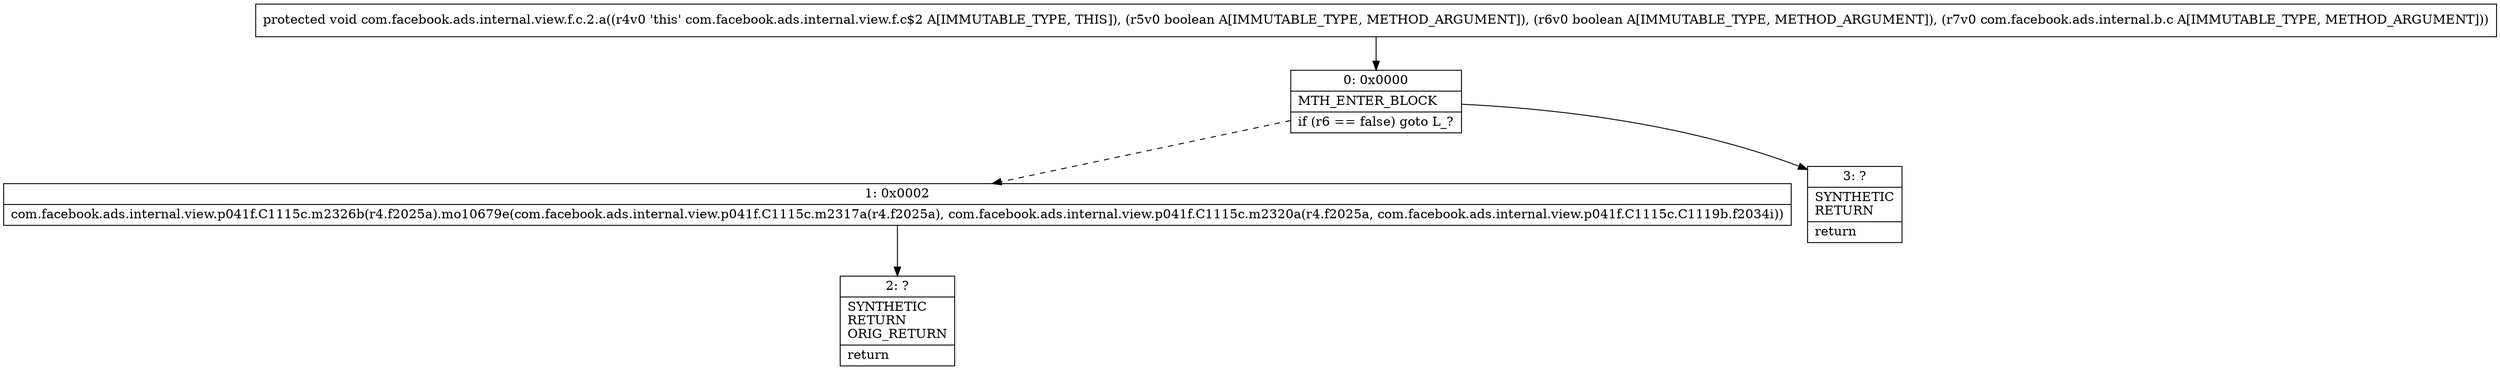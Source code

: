 digraph "CFG forcom.facebook.ads.internal.view.f.c.2.a(ZZLcom\/facebook\/ads\/internal\/b\/c;)V" {
Node_0 [shape=record,label="{0\:\ 0x0000|MTH_ENTER_BLOCK\l|if (r6 == false) goto L_?\l}"];
Node_1 [shape=record,label="{1\:\ 0x0002|com.facebook.ads.internal.view.p041f.C1115c.m2326b(r4.f2025a).mo10679e(com.facebook.ads.internal.view.p041f.C1115c.m2317a(r4.f2025a), com.facebook.ads.internal.view.p041f.C1115c.m2320a(r4.f2025a, com.facebook.ads.internal.view.p041f.C1115c.C1119b.f2034i))\l}"];
Node_2 [shape=record,label="{2\:\ ?|SYNTHETIC\lRETURN\lORIG_RETURN\l|return\l}"];
Node_3 [shape=record,label="{3\:\ ?|SYNTHETIC\lRETURN\l|return\l}"];
MethodNode[shape=record,label="{protected void com.facebook.ads.internal.view.f.c.2.a((r4v0 'this' com.facebook.ads.internal.view.f.c$2 A[IMMUTABLE_TYPE, THIS]), (r5v0 boolean A[IMMUTABLE_TYPE, METHOD_ARGUMENT]), (r6v0 boolean A[IMMUTABLE_TYPE, METHOD_ARGUMENT]), (r7v0 com.facebook.ads.internal.b.c A[IMMUTABLE_TYPE, METHOD_ARGUMENT])) }"];
MethodNode -> Node_0;
Node_0 -> Node_1[style=dashed];
Node_0 -> Node_3;
Node_1 -> Node_2;
}

